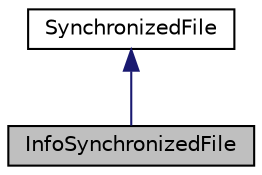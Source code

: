 digraph "InfoSynchronizedFile"
{
 // LATEX_PDF_SIZE
  edge [fontname="Helvetica",fontsize="10",labelfontname="Helvetica",labelfontsize="10"];
  node [fontname="Helvetica",fontsize="10",shape=record];
  Node1 [label="InfoSynchronizedFile",height=0.2,width=0.4,color="black", fillcolor="grey75", style="filled", fontcolor="black",tooltip=" "];
  Node2 -> Node1 [dir="back",color="midnightblue",fontsize="10",style="solid",fontname="Helvetica"];
  Node2 [label="SynchronizedFile",height=0.2,width=0.4,color="black", fillcolor="white", style="filled",URL="$de/d22/class_synchronized_file.html",tooltip="Multi-thread-safe file class."];
}
